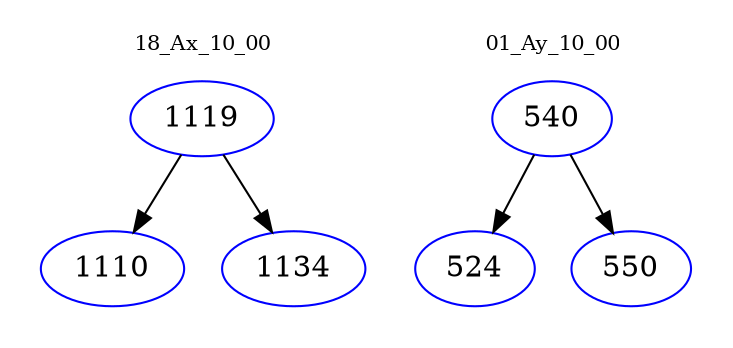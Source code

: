 digraph{
subgraph cluster_0 {
color = white
label = "18_Ax_10_00";
fontsize=10;
T0_1119 [label="1119", color="blue"]
T0_1119 -> T0_1110 [color="black"]
T0_1110 [label="1110", color="blue"]
T0_1119 -> T0_1134 [color="black"]
T0_1134 [label="1134", color="blue"]
}
subgraph cluster_1 {
color = white
label = "01_Ay_10_00";
fontsize=10;
T1_540 [label="540", color="blue"]
T1_540 -> T1_524 [color="black"]
T1_524 [label="524", color="blue"]
T1_540 -> T1_550 [color="black"]
T1_550 [label="550", color="blue"]
}
}

